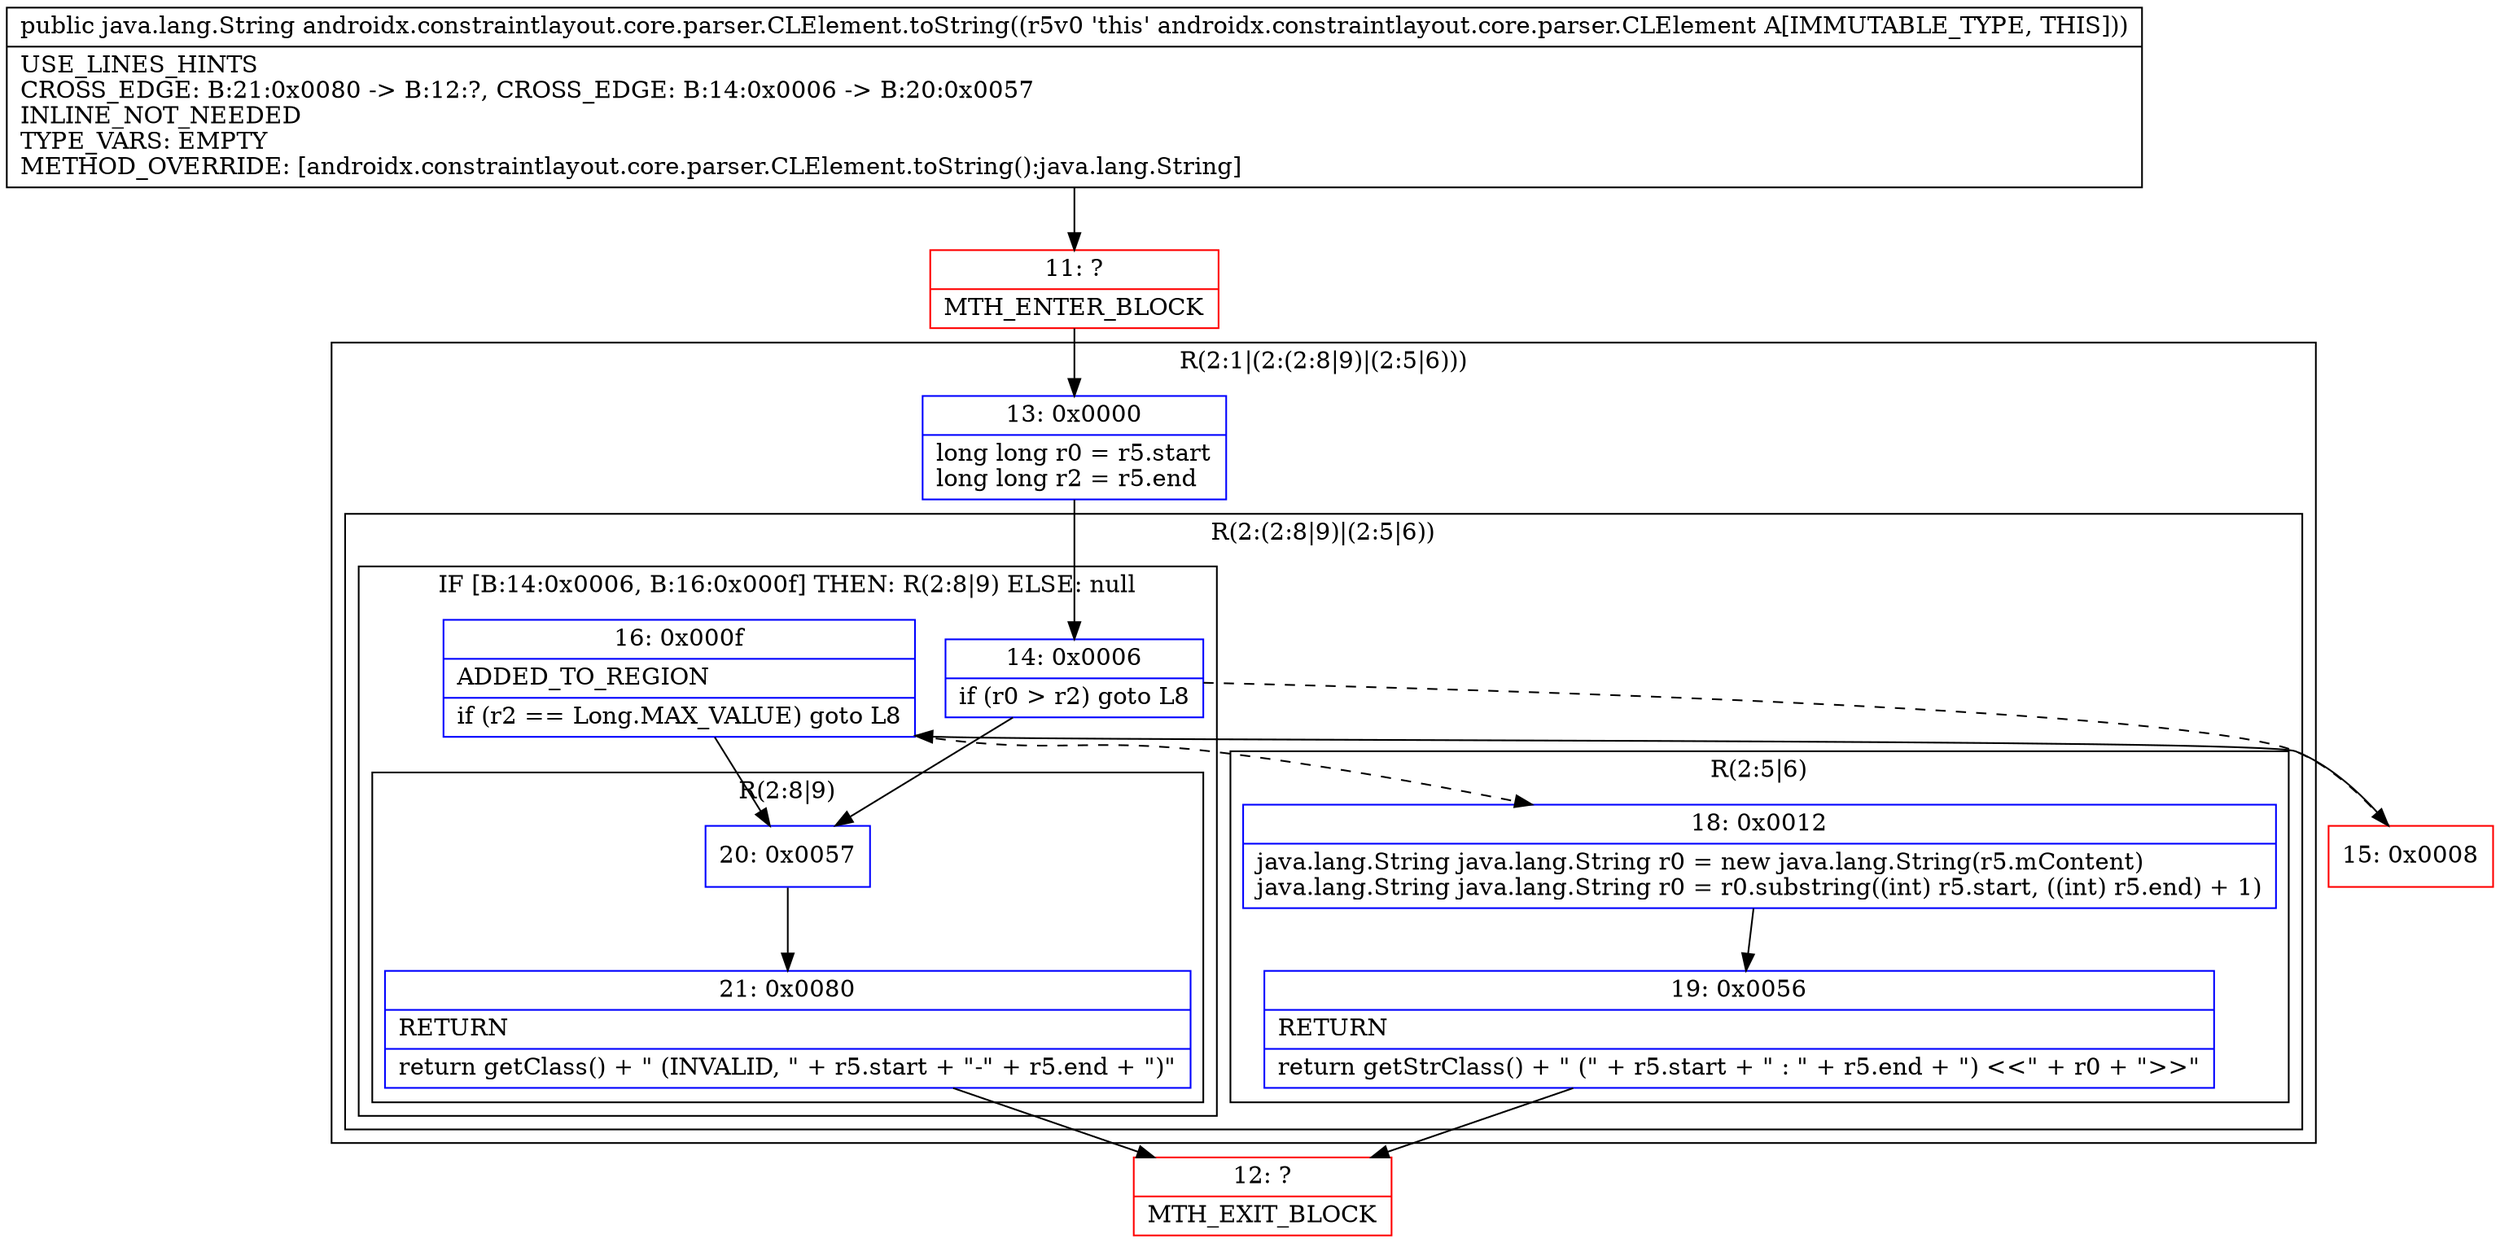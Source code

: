 digraph "CFG forandroidx.constraintlayout.core.parser.CLElement.toString()Ljava\/lang\/String;" {
subgraph cluster_Region_719338226 {
label = "R(2:1|(2:(2:8|9)|(2:5|6)))";
node [shape=record,color=blue];
Node_13 [shape=record,label="{13\:\ 0x0000|long long r0 = r5.start\llong long r2 = r5.end\l}"];
subgraph cluster_Region_2105188276 {
label = "R(2:(2:8|9)|(2:5|6))";
node [shape=record,color=blue];
subgraph cluster_IfRegion_1843492358 {
label = "IF [B:14:0x0006, B:16:0x000f] THEN: R(2:8|9) ELSE: null";
node [shape=record,color=blue];
Node_14 [shape=record,label="{14\:\ 0x0006|if (r0 \> r2) goto L8\l}"];
Node_16 [shape=record,label="{16\:\ 0x000f|ADDED_TO_REGION\l|if (r2 == Long.MAX_VALUE) goto L8\l}"];
subgraph cluster_Region_899725425 {
label = "R(2:8|9)";
node [shape=record,color=blue];
Node_20 [shape=record,label="{20\:\ 0x0057}"];
Node_21 [shape=record,label="{21\:\ 0x0080|RETURN\l|return getClass() + \" (INVALID, \" + r5.start + \"\-\" + r5.end + \")\"\l}"];
}
}
subgraph cluster_Region_2065587694 {
label = "R(2:5|6)";
node [shape=record,color=blue];
Node_18 [shape=record,label="{18\:\ 0x0012|java.lang.String java.lang.String r0 = new java.lang.String(r5.mContent)\ljava.lang.String java.lang.String r0 = r0.substring((int) r5.start, ((int) r5.end) + 1)\l}"];
Node_19 [shape=record,label="{19\:\ 0x0056|RETURN\l|return getStrClass() + \" (\" + r5.start + \" : \" + r5.end + \") \<\<\" + r0 + \"\>\>\"\l}"];
}
}
}
Node_11 [shape=record,color=red,label="{11\:\ ?|MTH_ENTER_BLOCK\l}"];
Node_15 [shape=record,color=red,label="{15\:\ 0x0008}"];
Node_12 [shape=record,color=red,label="{12\:\ ?|MTH_EXIT_BLOCK\l}"];
MethodNode[shape=record,label="{public java.lang.String androidx.constraintlayout.core.parser.CLElement.toString((r5v0 'this' androidx.constraintlayout.core.parser.CLElement A[IMMUTABLE_TYPE, THIS]))  | USE_LINES_HINTS\lCROSS_EDGE: B:21:0x0080 \-\> B:12:?, CROSS_EDGE: B:14:0x0006 \-\> B:20:0x0057\lINLINE_NOT_NEEDED\lTYPE_VARS: EMPTY\lMETHOD_OVERRIDE: [androidx.constraintlayout.core.parser.CLElement.toString():java.lang.String]\l}"];
MethodNode -> Node_11;Node_13 -> Node_14;
Node_14 -> Node_15[style=dashed];
Node_14 -> Node_20;
Node_16 -> Node_18[style=dashed];
Node_16 -> Node_20;
Node_20 -> Node_21;
Node_21 -> Node_12;
Node_18 -> Node_19;
Node_19 -> Node_12;
Node_11 -> Node_13;
Node_15 -> Node_16;
}

